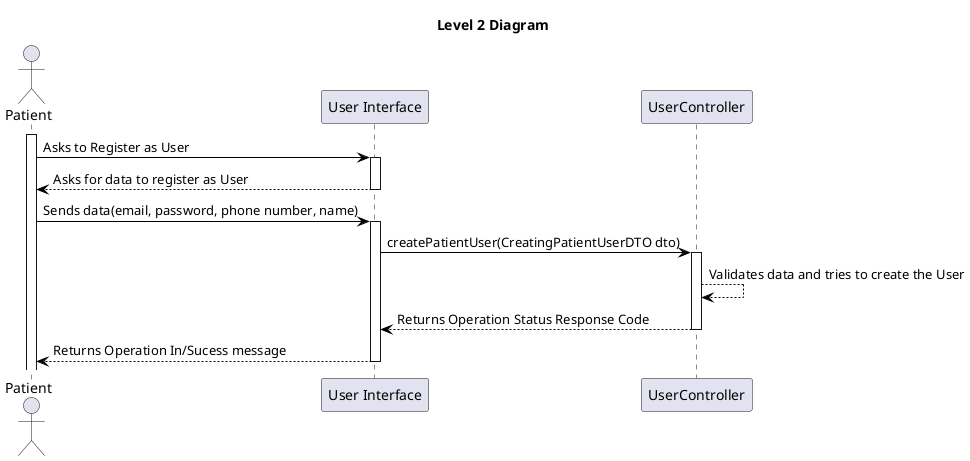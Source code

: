 @startuml level_2

title Level 2 Diagram

hide empty members
'skinparam Linetype ortho

skinparam class {
    BackgroundColor<<valueObject>> #D6EAF8
    BackgroundColor<<root>> #FDEBD0
    BackgroundColor<<service>> #D1F2EB
    BackgroundColor #FEF9E7
    ArrowColor Black
}

skinparam package {
    BackgroundColor #EBF5FB
}

actor Patient as P
participant "User Interface" as UI
participant "UserController" as C

activate P
P -> UI: Asks to Register as User
activate UI
UI --> P: Asks for data to register as User
deactivate UI
P -> UI: Sends data(email, password, phone number, name)
activate UI
UI -> C: createPatientUser(CreatingPatientUserDTO dto)
activate C
C --> C: Validates data and tries to create the User
C --> UI: Returns Operation Status Response Code
deactivate C
UI --> P: Returns Operation In/Sucess message
deactivate UI

@enduml